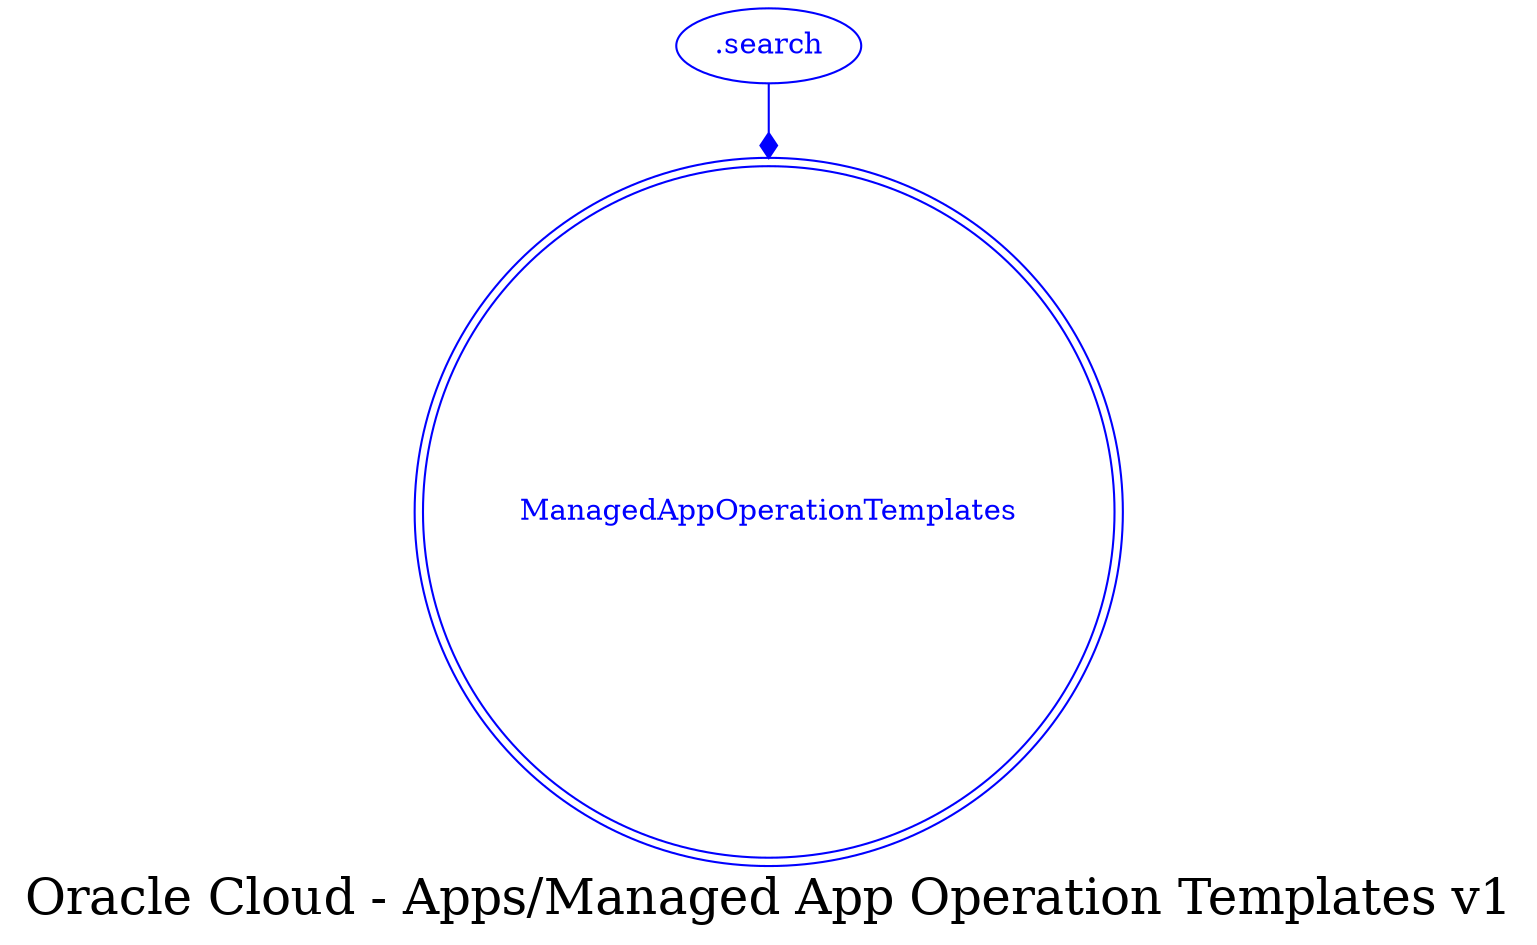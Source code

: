 digraph LexiconGraph {
graph[label="Oracle Cloud - Apps/Managed App Operation Templates v1", fontsize=24]
splines=true
"ManagedAppOperationTemplates" [color=blue, fontcolor=blue, shape=doublecircle]
".search" -> "ManagedAppOperationTemplates" [color=blue, fontcolor=blue, arrowhead=diamond, arrowtail=none]
".search" [color=blue, fontcolor=blue, shape=ellipse]
}
